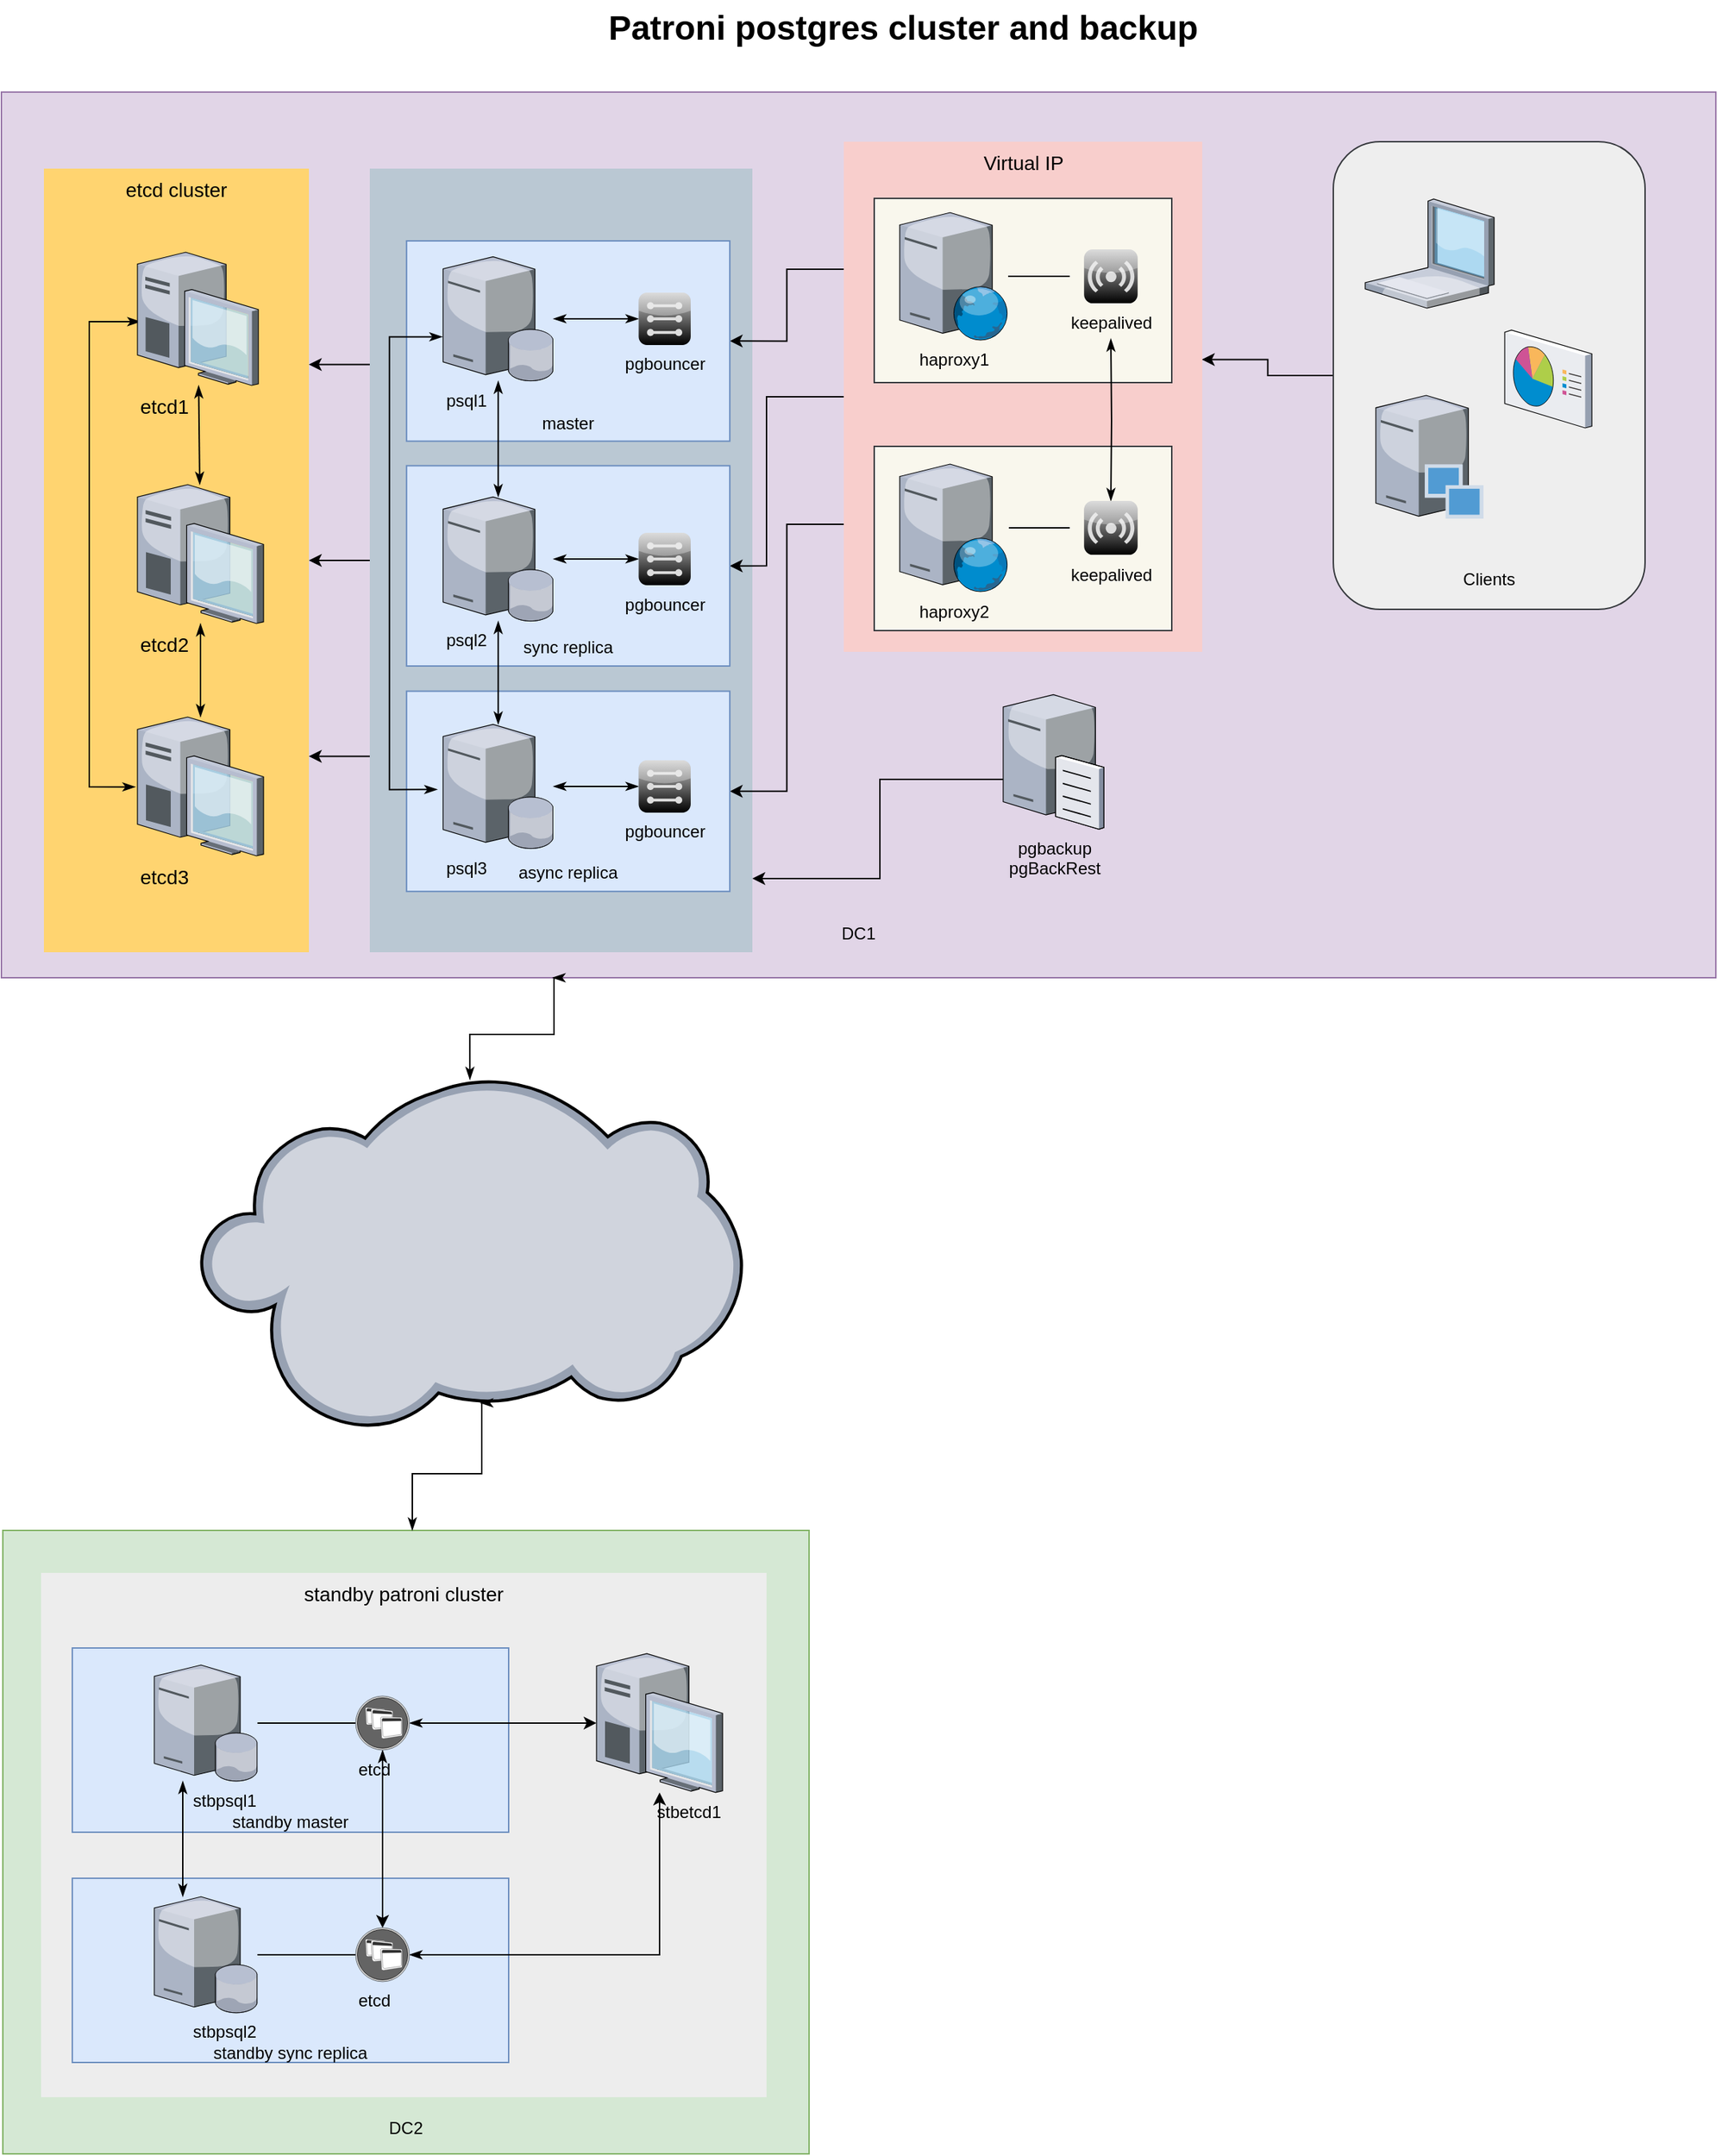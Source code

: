 <mxfile version="28.2.3">
  <diagram name="Page-1" id="e3a06f82-3646-2815-327d-82caf3d4e204">
    <mxGraphModel dx="1426" dy="751" grid="1" gridSize="10" guides="1" tooltips="1" connect="1" arrows="1" fold="1" page="1" pageScale="1.5" pageWidth="827" pageHeight="1169" background="none" math="0" shadow="0">
      <root>
        <mxCell id="0" style=";html=1;" />
        <mxCell id="1" style=";html=1;" parent="0" />
        <mxCell id="OnugJWIFJ-SHljwlnt-U-55" value="&lt;div&gt;&lt;br&gt;&lt;/div&gt;&lt;div&gt;&lt;br&gt;&lt;/div&gt;&lt;div&gt;&lt;br&gt;&lt;/div&gt;&lt;div&gt;&lt;br&gt;&lt;/div&gt;&lt;div&gt;&lt;br&gt;&lt;/div&gt;&lt;div&gt;&lt;br&gt;&lt;/div&gt;&lt;div&gt;&lt;br&gt;&lt;/div&gt;&lt;div&gt;&lt;br&gt;&lt;/div&gt;&lt;div&gt;&lt;br&gt;&lt;/div&gt;&lt;div&gt;&lt;br&gt;&lt;/div&gt;&lt;div&gt;&lt;br&gt;&lt;/div&gt;&lt;div&gt;&lt;br&gt;&lt;/div&gt;&lt;div&gt;&lt;br&gt;&lt;/div&gt;&lt;div&gt;&lt;br&gt;&lt;/div&gt;&lt;div&gt;&lt;br&gt;&lt;/div&gt;&lt;div&gt;&lt;br&gt;&lt;/div&gt;&lt;div&gt;&lt;br&gt;&lt;/div&gt;&lt;div&gt;&lt;br&gt;&lt;/div&gt;&lt;div&gt;&lt;br&gt;&lt;/div&gt;&lt;div&gt;&lt;br&gt;&lt;/div&gt;&lt;div&gt;&lt;br&gt;&lt;/div&gt;&lt;div&gt;&lt;br&gt;&lt;/div&gt;&lt;div&gt;&lt;br&gt;&lt;/div&gt;&lt;div&gt;&lt;br&gt;&lt;/div&gt;&lt;div&gt;&lt;br&gt;&lt;/div&gt;&lt;div&gt;&lt;br&gt;&lt;/div&gt;&lt;div&gt;&lt;br&gt;&lt;/div&gt;&lt;div&gt;&lt;br&gt;&lt;/div&gt;&lt;div&gt;&lt;br&gt;&lt;/div&gt;&lt;div&gt;&lt;br&gt;&lt;/div&gt;&lt;div&gt;&lt;br&gt;&lt;/div&gt;&lt;div&gt;&lt;br&gt;&lt;/div&gt;&lt;div&gt;&lt;br&gt;&lt;/div&gt;&lt;div&gt;&lt;br&gt;&lt;/div&gt;&lt;div&gt;&lt;br&gt;&lt;/div&gt;&lt;div&gt;&lt;br&gt;&lt;/div&gt;&lt;div&gt;&lt;br&gt;&lt;/div&gt;&lt;div&gt;&lt;br&gt;&lt;/div&gt;&lt;div&gt;&lt;br&gt;&lt;/div&gt;DC1" style="rounded=0;whiteSpace=wrap;html=1;fillColor=#e1d5e7;strokeColor=#9673a6;" parent="1" vertex="1">
          <mxGeometry x="10" y="85" width="1210" height="625" as="geometry" />
        </mxCell>
        <mxCell id="OnugJWIFJ-SHljwlnt-U-99" style="edgeStyle=orthogonalEdgeStyle;rounded=0;orthogonalLoop=1;jettySize=auto;html=1;exitX=0;exitY=0.25;exitDx=0;exitDy=0;entryX=1;entryY=0.25;entryDx=0;entryDy=0;" parent="1" source="OnugJWIFJ-SHljwlnt-U-98" target="6a7d8f32e03d9370-57" edge="1">
          <mxGeometry relative="1" as="geometry" />
        </mxCell>
        <mxCell id="OnugJWIFJ-SHljwlnt-U-100" style="edgeStyle=orthogonalEdgeStyle;rounded=0;orthogonalLoop=1;jettySize=auto;html=1;exitX=0;exitY=0.75;exitDx=0;exitDy=0;entryX=1;entryY=0.75;entryDx=0;entryDy=0;" parent="1" source="OnugJWIFJ-SHljwlnt-U-98" target="6a7d8f32e03d9370-57" edge="1">
          <mxGeometry relative="1" as="geometry" />
        </mxCell>
        <mxCell id="OnugJWIFJ-SHljwlnt-U-101" style="edgeStyle=orthogonalEdgeStyle;rounded=0;orthogonalLoop=1;jettySize=auto;html=1;exitX=0;exitY=0.5;exitDx=0;exitDy=0;entryX=1;entryY=0.5;entryDx=0;entryDy=0;" parent="1" source="OnugJWIFJ-SHljwlnt-U-98" target="6a7d8f32e03d9370-57" edge="1">
          <mxGeometry relative="1" as="geometry" />
        </mxCell>
        <mxCell id="OnugJWIFJ-SHljwlnt-U-98" value="" style="rounded=0;whiteSpace=wrap;html=1;fillColor=#bac8d3;strokeColor=none;" parent="1" vertex="1">
          <mxGeometry x="270" y="139" width="270" height="553" as="geometry" />
        </mxCell>
        <mxCell id="OnugJWIFJ-SHljwlnt-U-80" value="&lt;div&gt;&lt;br&gt;&lt;/div&gt;&lt;div&gt;&lt;br&gt;&lt;/div&gt;&lt;div&gt;&lt;br&gt;&lt;/div&gt;&lt;div&gt;&lt;br&gt;&lt;/div&gt;&lt;div&gt;&lt;br&gt;&lt;/div&gt;&lt;div&gt;&lt;br&gt;&lt;/div&gt;&lt;div&gt;&lt;br&gt;&lt;/div&gt;&lt;div&gt;&lt;br&gt;&lt;/div&gt;&lt;div&gt;&lt;br&gt;&lt;/div&gt;&lt;div&gt;&lt;br&gt;&lt;/div&gt;&lt;div&gt;&lt;br&gt;&lt;/div&gt;&lt;div&gt;&lt;br&gt;&lt;/div&gt;&lt;div&gt;&lt;br&gt;&lt;/div&gt;&lt;div&gt;&lt;br&gt;&lt;/div&gt;&lt;div&gt;&lt;br&gt;&lt;/div&gt;&lt;div&gt;&lt;br&gt;&lt;/div&gt;&lt;div&gt;&lt;br&gt;&lt;/div&gt;&lt;div&gt;&lt;br&gt;&lt;/div&gt;&lt;div&gt;&lt;br&gt;&lt;/div&gt;&lt;div&gt;&lt;br&gt;&lt;/div&gt;&lt;div&gt;&lt;br&gt;&lt;/div&gt;&lt;div&gt;&lt;br&gt;&lt;/div&gt;&lt;div&gt;&lt;br&gt;&lt;/div&gt;&lt;div&gt;&lt;br&gt;&lt;/div&gt;&lt;div&gt;&lt;br&gt;&lt;/div&gt;&lt;div&gt;&lt;br&gt;&lt;/div&gt;&lt;div&gt;&lt;br&gt;&lt;/div&gt;&lt;div&gt;&lt;br&gt;&lt;/div&gt;&lt;div&gt;&lt;span style=&quot;background-color: transparent; color: light-dark(rgb(0, 0, 0), rgb(255, 255, 255));&quot;&gt;DC2&lt;/span&gt;&lt;/div&gt;" style="rounded=0;whiteSpace=wrap;html=1;fillColor=#d5e8d4;strokeColor=#82b366;" parent="1" vertex="1">
          <mxGeometry x="11" y="1100" width="569" height="440" as="geometry" />
        </mxCell>
        <mxCell id="OnugJWIFJ-SHljwlnt-U-51" style="edgeStyle=orthogonalEdgeStyle;rounded=0;orthogonalLoop=1;jettySize=auto;html=1;entryX=0.999;entryY=0.427;entryDx=0;entryDy=0;exitX=0;exitY=0.5;exitDx=0;exitDy=0;entryPerimeter=0;" parent="1" source="OnugJWIFJ-SHljwlnt-U-49" target="6a7d8f32e03d9370-61" edge="1">
          <mxGeometry relative="1" as="geometry">
            <mxPoint x="990" y="285" as="sourcePoint" />
            <mxPoint x="850" y="284.5" as="targetPoint" />
          </mxGeometry>
        </mxCell>
        <mxCell id="OnugJWIFJ-SHljwlnt-U-59" style="edgeStyle=orthogonalEdgeStyle;rounded=0;orthogonalLoop=1;jettySize=auto;html=1;exitX=0;exitY=0.25;exitDx=0;exitDy=0;entryX=1;entryY=0.5;entryDx=0;entryDy=0;" parent="1" source="6a7d8f32e03d9370-61" target="OnugJWIFJ-SHljwlnt-U-19" edge="1">
          <mxGeometry relative="1" as="geometry" />
        </mxCell>
        <mxCell id="OnugJWIFJ-SHljwlnt-U-60" style="edgeStyle=orthogonalEdgeStyle;rounded=0;orthogonalLoop=1;jettySize=auto;html=1;exitX=0;exitY=0.5;exitDx=0;exitDy=0;entryX=1;entryY=0.5;entryDx=0;entryDy=0;" parent="1" source="6a7d8f32e03d9370-61" target="OnugJWIFJ-SHljwlnt-U-20" edge="1">
          <mxGeometry relative="1" as="geometry">
            <Array as="points">
              <mxPoint x="550" y="300" />
              <mxPoint x="550" y="419" />
            </Array>
          </mxGeometry>
        </mxCell>
        <mxCell id="OnugJWIFJ-SHljwlnt-U-61" style="edgeStyle=orthogonalEdgeStyle;rounded=0;orthogonalLoop=1;jettySize=auto;html=1;exitX=0;exitY=0.75;exitDx=0;exitDy=0;entryX=1;entryY=0.5;entryDx=0;entryDy=0;" parent="1" source="6a7d8f32e03d9370-61" target="OnugJWIFJ-SHljwlnt-U-21" edge="1">
          <mxGeometry relative="1" as="geometry" />
        </mxCell>
        <mxCell id="6a7d8f32e03d9370-61" value="Virtual IP" style="whiteSpace=wrap;html=1;fillColor=#f8cecc;fontSize=14;strokeColor=none;verticalAlign=top;" parent="1" vertex="1">
          <mxGeometry x="604.5" y="120" width="253" height="360" as="geometry" />
        </mxCell>
        <mxCell id="OnugJWIFJ-SHljwlnt-U-41" value="" style="rounded=0;whiteSpace=wrap;html=1;fillColor=#f9f7ed;strokeColor=#36393d;" parent="1" vertex="1">
          <mxGeometry x="626" y="335" width="210" height="130" as="geometry" />
        </mxCell>
        <mxCell id="OnugJWIFJ-SHljwlnt-U-40" value="" style="rounded=0;whiteSpace=wrap;html=1;fillColor=#f9f7ed;strokeColor=#36393d;" parent="1" vertex="1">
          <mxGeometry x="626" y="160" width="210" height="130" as="geometry" />
        </mxCell>
        <mxCell id="6a7d8f32e03d9370-57" value="etcd cluster" style="whiteSpace=wrap;html=1;fillColor=#FFD470;gradientColor=none;fontSize=14;strokeColor=none;verticalAlign=top;" parent="1" vertex="1">
          <mxGeometry x="40" y="139" width="187" height="553" as="geometry" />
        </mxCell>
        <mxCell id="OnugJWIFJ-SHljwlnt-U-5" value="" style="edgeStyle=none;rounded=0;orthogonalLoop=1;jettySize=auto;html=1;endArrow=classicThin;startFill=1;startArrow=classicThin;endFill=1;" parent="1" source="6a7d8f32e03d9370-5" target="6a7d8f32e03d9370-4" edge="1">
          <mxGeometry relative="1" as="geometry" />
        </mxCell>
        <mxCell id="6a7d8f32e03d9370-53" style="edgeStyle=none;rounded=0;html=1;startSize=10;endSize=10;jettySize=auto;orthogonalLoop=1;fontSize=14;endArrow=none;endFill=0;strokeWidth=2;" parent="1" edge="1">
          <mxGeometry relative="1" as="geometry">
            <mxPoint x="1234.498" y="409" as="targetPoint" />
          </mxGeometry>
        </mxCell>
        <mxCell id="6a7d8f32e03d9370-62" value="Patroni postgres cluster and backup" style="text;strokeColor=none;fillColor=none;html=1;fontSize=24;fontStyle=1;verticalAlign=middle;align=center;" parent="1" vertex="1">
          <mxGeometry x="370" y="20" width="551" height="40" as="geometry" />
        </mxCell>
        <mxCell id="OnugJWIFJ-SHljwlnt-U-6" value="" style="edgeStyle=none;rounded=0;orthogonalLoop=1;jettySize=auto;html=1;endArrow=classicThin;startFill=1;startArrow=classicThin;endFill=1;" parent="1" source="6a7d8f32e03d9370-3" target="6a7d8f32e03d9370-4" edge="1">
          <mxGeometry relative="1" as="geometry" />
        </mxCell>
        <mxCell id="6a7d8f32e03d9370-3" value="etcd3&lt;div&gt;&lt;br&gt;&lt;/div&gt;" style="verticalLabelPosition=bottom;aspect=fixed;html=1;verticalAlign=top;strokeColor=none;shape=mxgraph.citrix.desktop;fillColor=#66B2FF;gradientColor=#0066CC;fontSize=14;align=left;" parent="1" vertex="1">
          <mxGeometry x="106.0" y="526" width="89" height="98" as="geometry" />
        </mxCell>
        <mxCell id="6a7d8f32e03d9370-4" value="etcd2" style="verticalLabelPosition=bottom;aspect=fixed;html=1;verticalAlign=top;strokeColor=none;shape=mxgraph.citrix.desktop;fillColor=#66B2FF;gradientColor=#0066CC;fontSize=14;align=left;" parent="1" vertex="1">
          <mxGeometry x="106.0" y="362.0" width="89" height="98" as="geometry" />
        </mxCell>
        <mxCell id="OnugJWIFJ-SHljwlnt-U-8" style="edgeStyle=orthogonalEdgeStyle;rounded=0;orthogonalLoop=1;jettySize=auto;html=1;endArrow=classicThin;startFill=1;startArrow=classicThin;endFill=1;" parent="1" edge="1">
          <mxGeometry relative="1" as="geometry">
            <mxPoint x="104.556" y="575.333" as="targetPoint" />
            <mxPoint x="108" y="247" as="sourcePoint" />
            <Array as="points">
              <mxPoint x="72" y="247" />
              <mxPoint x="72" y="575" />
            </Array>
          </mxGeometry>
        </mxCell>
        <mxCell id="6a7d8f32e03d9370-5" value="etcd1" style="verticalLabelPosition=bottom;aspect=fixed;html=1;verticalAlign=top;strokeColor=none;shape=mxgraph.citrix.desktop;fillColor=#66B2FF;gradientColor=#0066CC;fontSize=14;direction=east;align=left;" parent="1" vertex="1">
          <mxGeometry x="106" y="198" width="85.37" height="94" as="geometry" />
        </mxCell>
        <mxCell id="6a7d8f32e03d9370-54" style="edgeStyle=none;rounded=0;html=1;startSize=10;endSize=10;jettySize=auto;orthogonalLoop=1;fontSize=14;endArrow=none;endFill=0;strokeWidth=2;" parent="1" edge="1">
          <mxGeometry relative="1" as="geometry">
            <mxPoint x="1251.19" y="508" as="sourcePoint" />
          </mxGeometry>
        </mxCell>
        <mxCell id="6a7d8f32e03d9370-55" style="edgeStyle=none;rounded=0;html=1;startSize=10;endSize=10;jettySize=auto;orthogonalLoop=1;fontSize=14;endArrow=none;endFill=0;strokeWidth=2;" parent="1" edge="1">
          <mxGeometry relative="1" as="geometry">
            <mxPoint x="1267" y="529.619" as="sourcePoint" />
          </mxGeometry>
        </mxCell>
        <mxCell id="OnugJWIFJ-SHljwlnt-U-4" style="edgeStyle=orthogonalEdgeStyle;rounded=0;orthogonalLoop=1;jettySize=auto;html=1;exitX=0.5;exitY=1;exitDx=0;exitDy=0;" parent="1" source="6a7d8f32e03d9370-57" target="6a7d8f32e03d9370-57" edge="1">
          <mxGeometry relative="1" as="geometry" />
        </mxCell>
        <mxCell id="OnugJWIFJ-SHljwlnt-U-32" value="" style="edgeStyle=orthogonalEdgeStyle;rounded=0;orthogonalLoop=1;jettySize=auto;html=1;endArrow=none;startFill=0;" parent="1" source="OnugJWIFJ-SHljwlnt-U-29" edge="1">
          <mxGeometry relative="1" as="geometry">
            <mxPoint x="764" y="215" as="targetPoint" />
          </mxGeometry>
        </mxCell>
        <mxCell id="OnugJWIFJ-SHljwlnt-U-29" value="haproxy1" style="verticalLabelPosition=bottom;sketch=0;aspect=fixed;html=1;verticalAlign=top;strokeColor=none;align=center;outlineConnect=0;shape=mxgraph.citrix.web_server;" parent="1" vertex="1">
          <mxGeometry x="644" y="170" width="76.5" height="90" as="geometry" />
        </mxCell>
        <mxCell id="OnugJWIFJ-SHljwlnt-U-30" value="haproxy2" style="verticalLabelPosition=bottom;sketch=0;aspect=fixed;html=1;verticalAlign=top;strokeColor=none;align=center;outlineConnect=0;shape=mxgraph.citrix.web_server;" parent="1" vertex="1">
          <mxGeometry x="644" y="347.5" width="76.5" height="90" as="geometry" />
        </mxCell>
        <mxCell id="OnugJWIFJ-SHljwlnt-U-39" value="" style="edgeStyle=orthogonalEdgeStyle;rounded=0;orthogonalLoop=1;jettySize=auto;html=1;startArrow=classicThin;startFill=1;endArrow=classicThin;endFill=1;" parent="1" target="OnugJWIFJ-SHljwlnt-U-34" edge="1">
          <mxGeometry relative="1" as="geometry">
            <mxPoint x="793" y="259" as="sourcePoint" />
            <mxPoint x="793" y="314" as="targetPoint" />
          </mxGeometry>
        </mxCell>
        <mxCell id="OnugJWIFJ-SHljwlnt-U-31" value="keepalived" style="verticalLabelPosition=bottom;sketch=0;aspect=fixed;html=1;verticalAlign=top;strokeColor=none;align=center;outlineConnect=0;shape=mxgraph.citrix.role_repeater;fillColor=#CCCCCC;gradientColor=#000000;gradientDirection=south;" parent="1" vertex="1">
          <mxGeometry x="774" y="196" width="38" height="38" as="geometry" />
        </mxCell>
        <mxCell id="OnugJWIFJ-SHljwlnt-U-33" value="" style="edgeStyle=orthogonalEdgeStyle;rounded=0;orthogonalLoop=1;jettySize=auto;html=1;endArrow=none;startFill=0;" parent="1" edge="1">
          <mxGeometry relative="1" as="geometry">
            <mxPoint x="721" y="392.5" as="sourcePoint" />
            <mxPoint x="764" y="392.5" as="targetPoint" />
          </mxGeometry>
        </mxCell>
        <mxCell id="OnugJWIFJ-SHljwlnt-U-34" value="keepalived" style="verticalLabelPosition=bottom;sketch=0;aspect=fixed;html=1;verticalAlign=top;strokeColor=none;align=center;outlineConnect=0;shape=mxgraph.citrix.role_repeater;fillColor=#CCCCCC;gradientColor=#000000;gradientDirection=south;" parent="1" vertex="1">
          <mxGeometry x="774" y="373.5" width="38" height="38" as="geometry" />
        </mxCell>
        <mxCell id="OnugJWIFJ-SHljwlnt-U-96" style="edgeStyle=orthogonalEdgeStyle;rounded=0;orthogonalLoop=1;jettySize=auto;html=1;" parent="1" source="OnugJWIFJ-SHljwlnt-U-42" edge="1">
          <mxGeometry relative="1" as="geometry">
            <mxPoint x="540.0" y="640" as="targetPoint" />
            <Array as="points">
              <mxPoint x="630" y="570" />
              <mxPoint x="630" y="640" />
            </Array>
          </mxGeometry>
        </mxCell>
        <mxCell id="OnugJWIFJ-SHljwlnt-U-42" value="pgbackup&lt;br&gt;pgBackRest" style="verticalLabelPosition=bottom;sketch=0;aspect=fixed;html=1;verticalAlign=top;strokeColor=none;align=center;outlineConnect=0;shape=mxgraph.citrix.file_server;" parent="1" vertex="1">
          <mxGeometry x="717" y="508" width="71" height="97" as="geometry" />
        </mxCell>
        <mxCell id="OnugJWIFJ-SHljwlnt-U-97" style="edgeStyle=orthogonalEdgeStyle;rounded=0;orthogonalLoop=1;jettySize=auto;html=1;endArrow=classicThin;endFill=1;startArrow=classicThin;startFill=1;" parent="1" edge="1">
          <mxGeometry relative="1" as="geometry">
            <mxPoint x="399" y="710" as="targetPoint" />
            <mxPoint x="340.64" y="782" as="sourcePoint" />
            <Array as="points">
              <mxPoint x="341" y="750" />
              <mxPoint x="400" y="750" />
            </Array>
          </mxGeometry>
        </mxCell>
        <mxCell id="OnugJWIFJ-SHljwlnt-U-54" value="" style="verticalLabelPosition=bottom;sketch=0;aspect=fixed;html=1;verticalAlign=top;strokeColor=none;align=center;outlineConnect=0;shape=mxgraph.citrix.cloud;" parent="1" vertex="1">
          <mxGeometry x="150.0" y="780" width="383.06" height="250" as="geometry" />
        </mxCell>
        <mxCell id="OnugJWIFJ-SHljwlnt-U-56" value="" style="group" parent="1" vertex="1" connectable="0">
          <mxGeometry x="950" y="120" width="220" height="330" as="geometry" />
        </mxCell>
        <mxCell id="OnugJWIFJ-SHljwlnt-U-49" value="&lt;div&gt;&lt;br&gt;&lt;/div&gt;&lt;div&gt;&lt;br&gt;&lt;/div&gt;&lt;div&gt;&lt;br&gt;&lt;/div&gt;&lt;div&gt;&lt;br&gt;&lt;/div&gt;&lt;div&gt;&lt;br&gt;&lt;/div&gt;&lt;div&gt;&lt;br&gt;&lt;/div&gt;&lt;div&gt;&lt;br&gt;&lt;/div&gt;&lt;div&gt;&lt;br&gt;&lt;/div&gt;&lt;div&gt;&lt;br&gt;&lt;/div&gt;&lt;div&gt;&lt;br&gt;&lt;/div&gt;&lt;div&gt;&lt;br&gt;&lt;/div&gt;&lt;div&gt;&lt;br&gt;&lt;/div&gt;&lt;div&gt;&lt;br&gt;&lt;/div&gt;&lt;div&gt;&lt;br&gt;&lt;/div&gt;&lt;div&gt;&lt;br&gt;&lt;/div&gt;&lt;div&gt;&lt;br&gt;&lt;/div&gt;&lt;div&gt;&lt;br&gt;&lt;/div&gt;&lt;div&gt;&lt;br&gt;&lt;/div&gt;&lt;div&gt;&lt;br&gt;&lt;/div&gt;&lt;div&gt;&lt;br&gt;&lt;/div&gt;&lt;div&gt;&lt;span style=&quot;background-color: transparent; color: light-dark(rgb(0, 0, 0), rgb(255, 255, 255));&quot;&gt;Clients&lt;/span&gt;&lt;/div&gt;" style="rounded=1;whiteSpace=wrap;html=1;fillColor=#eeeeee;strokeColor=#36393d;" parent="OnugJWIFJ-SHljwlnt-U-56" vertex="1">
          <mxGeometry width="220" height="330" as="geometry" />
        </mxCell>
        <mxCell id="OnugJWIFJ-SHljwlnt-U-46" value="" style="verticalLabelPosition=bottom;sketch=0;aspect=fixed;html=1;verticalAlign=top;strokeColor=none;align=center;outlineConnect=0;shape=mxgraph.citrix.laptop_1;" parent="OnugJWIFJ-SHljwlnt-U-56" vertex="1">
          <mxGeometry x="22.5" y="40.5" width="91" height="77" as="geometry" />
        </mxCell>
        <mxCell id="OnugJWIFJ-SHljwlnt-U-47" value="" style="verticalLabelPosition=bottom;sketch=0;aspect=fixed;html=1;verticalAlign=top;strokeColor=none;align=center;outlineConnect=0;shape=mxgraph.citrix.reporting;" parent="OnugJWIFJ-SHljwlnt-U-56" vertex="1">
          <mxGeometry x="121" y="133" width="61.5" height="69" as="geometry" />
        </mxCell>
        <mxCell id="OnugJWIFJ-SHljwlnt-U-48" value="" style="verticalLabelPosition=bottom;sketch=0;aspect=fixed;html=1;verticalAlign=top;strokeColor=none;align=center;outlineConnect=0;shape=mxgraph.citrix.provisioning_server;" parent="OnugJWIFJ-SHljwlnt-U-56" vertex="1">
          <mxGeometry x="30" y="179" width="76" height="87" as="geometry" />
        </mxCell>
        <mxCell id="OnugJWIFJ-SHljwlnt-U-83" style="edgeStyle=orthogonalEdgeStyle;rounded=0;orthogonalLoop=1;jettySize=auto;html=1;startArrow=classicThin;startFill=1;endArrow=classicThin;endFill=1;" parent="1" edge="1">
          <mxGeometry relative="1" as="geometry">
            <mxPoint x="300" y="1100" as="sourcePoint" />
            <mxPoint x="348" y="1010" as="targetPoint" />
            <Array as="points">
              <mxPoint x="300" y="1060" />
              <mxPoint x="349" y="1060" />
            </Array>
          </mxGeometry>
        </mxCell>
        <mxCell id="OnugJWIFJ-SHljwlnt-U-64" value="standby patroni cluster" style="whiteSpace=wrap;html=1;fillColor=#EDEDED;fontSize=14;strokeColor=none;verticalAlign=top;" parent="1" vertex="1">
          <mxGeometry x="38" y="1130" width="512" height="370" as="geometry" />
        </mxCell>
        <mxCell id="OnugJWIFJ-SHljwlnt-U-66" value="&lt;div&gt;&lt;br&gt;&lt;/div&gt;&lt;div&gt;&lt;br&gt;&lt;/div&gt;&lt;div&gt;&lt;br&gt;&lt;/div&gt;&lt;div&gt;&lt;br&gt;&lt;/div&gt;&lt;div&gt;&lt;br&gt;&lt;/div&gt;&lt;div&gt;&lt;br&gt;&lt;/div&gt;&lt;div&gt;&lt;br&gt;&lt;/div&gt;&lt;div&gt;&lt;br&gt;&lt;/div&gt;standby&amp;nbsp;sync replica" style="rounded=0;whiteSpace=wrap;html=1;fillColor=#dae8fc;strokeColor=#6c8ebf;" parent="1" vertex="1">
          <mxGeometry x="60.04" y="1345.5" width="307.96" height="130" as="geometry" />
        </mxCell>
        <mxCell id="OnugJWIFJ-SHljwlnt-U-88" style="edgeStyle=orthogonalEdgeStyle;rounded=0;orthogonalLoop=1;jettySize=auto;html=1;endArrow=none;startFill=0;" parent="1" source="OnugJWIFJ-SHljwlnt-U-70" target="OnugJWIFJ-SHljwlnt-U-87" edge="1">
          <mxGeometry relative="1" as="geometry" />
        </mxCell>
        <mxCell id="OnugJWIFJ-SHljwlnt-U-70" value="stbpsql2" style="verticalLabelPosition=bottom;sketch=0;aspect=fixed;html=1;verticalAlign=top;strokeColor=none;align=right;outlineConnect=0;shape=mxgraph.citrix.database_server;" parent="1" vertex="1">
          <mxGeometry x="117.889" y="1358.5" width="72.821" height="81.923" as="geometry" />
        </mxCell>
        <mxCell id="OnugJWIFJ-SHljwlnt-U-74" value="&lt;div&gt;&lt;br&gt;&lt;/div&gt;&lt;div&gt;&lt;br&gt;&lt;/div&gt;&lt;div&gt;&lt;br&gt;&lt;/div&gt;&lt;div&gt;&lt;br&gt;&lt;/div&gt;&lt;div&gt;&lt;br&gt;&lt;/div&gt;&lt;div&gt;&lt;br&gt;&lt;/div&gt;&lt;div&gt;&lt;br&gt;&lt;/div&gt;&lt;div&gt;&lt;br&gt;&lt;/div&gt;standby master" style="rounded=0;whiteSpace=wrap;html=1;fillColor=#dae8fc;strokeColor=#6c8ebf;" parent="1" vertex="1">
          <mxGeometry x="60.04" y="1183" width="307.96" height="130" as="geometry" />
        </mxCell>
        <mxCell id="OnugJWIFJ-SHljwlnt-U-86" style="edgeStyle=orthogonalEdgeStyle;rounded=0;orthogonalLoop=1;jettySize=auto;html=1;endArrow=none;startFill=0;" parent="1" source="OnugJWIFJ-SHljwlnt-U-76" target="OnugJWIFJ-SHljwlnt-U-85" edge="1">
          <mxGeometry relative="1" as="geometry" />
        </mxCell>
        <mxCell id="OnugJWIFJ-SHljwlnt-U-76" value="stbpsql1" style="verticalLabelPosition=bottom;sketch=0;aspect=fixed;html=1;verticalAlign=top;strokeColor=none;align=right;outlineConnect=0;shape=mxgraph.citrix.database_server;" parent="1" vertex="1">
          <mxGeometry x="117.889" y="1195" width="72.821" height="81.923" as="geometry" />
        </mxCell>
        <mxCell id="OnugJWIFJ-SHljwlnt-U-79" value="" style="edgeStyle=orthogonalEdgeStyle;rounded=0;orthogonalLoop=1;jettySize=auto;html=1;endArrow=classicThin;startFill=1;startArrow=classicThin;endFill=1;" parent="1" source="OnugJWIFJ-SHljwlnt-U-76" target="OnugJWIFJ-SHljwlnt-U-70" edge="1">
          <mxGeometry relative="1" as="geometry">
            <Array as="points">
              <mxPoint x="138" y="1320" />
              <mxPoint x="138" y="1320" />
            </Array>
          </mxGeometry>
        </mxCell>
        <mxCell id="OnugJWIFJ-SHljwlnt-U-82" value="stbetcd1" style="verticalLabelPosition=bottom;sketch=0;aspect=fixed;html=1;verticalAlign=top;strokeColor=none;align=right;outlineConnect=0;shape=mxgraph.citrix.desktop;" parent="1" vertex="1">
          <mxGeometry x="430" y="1186.96" width="89" height="98" as="geometry" />
        </mxCell>
        <mxCell id="OnugJWIFJ-SHljwlnt-U-89" style="edgeStyle=orthogonalEdgeStyle;rounded=0;orthogonalLoop=1;jettySize=auto;html=1;startArrow=classicThin;startFill=1;" parent="1" source="OnugJWIFJ-SHljwlnt-U-85" target="OnugJWIFJ-SHljwlnt-U-82" edge="1">
          <mxGeometry relative="1" as="geometry" />
        </mxCell>
        <mxCell id="OnugJWIFJ-SHljwlnt-U-91" style="edgeStyle=orthogonalEdgeStyle;rounded=0;orthogonalLoop=1;jettySize=auto;html=1;startArrow=classicThin;startFill=1;" parent="1" source="OnugJWIFJ-SHljwlnt-U-85" target="OnugJWIFJ-SHljwlnt-U-87" edge="1">
          <mxGeometry relative="1" as="geometry" />
        </mxCell>
        <mxCell id="OnugJWIFJ-SHljwlnt-U-85" value="etcd" style="verticalLabelPosition=bottom;sketch=0;aspect=fixed;html=1;verticalAlign=top;strokeColor=none;align=left;outlineConnect=0;shape=mxgraph.citrix.role_applications;" parent="1" vertex="1">
          <mxGeometry x="260" y="1216.96" width="38" height="38" as="geometry" />
        </mxCell>
        <mxCell id="OnugJWIFJ-SHljwlnt-U-90" style="edgeStyle=orthogonalEdgeStyle;rounded=0;orthogonalLoop=1;jettySize=auto;html=1;startArrow=classicThin;startFill=1;" parent="1" source="OnugJWIFJ-SHljwlnt-U-87" target="OnugJWIFJ-SHljwlnt-U-82" edge="1">
          <mxGeometry relative="1" as="geometry" />
        </mxCell>
        <mxCell id="OnugJWIFJ-SHljwlnt-U-87" value="etcd" style="verticalLabelPosition=bottom;sketch=0;aspect=fixed;html=1;verticalAlign=top;strokeColor=none;align=left;outlineConnect=0;shape=mxgraph.citrix.role_applications;" parent="1" vertex="1">
          <mxGeometry x="260" y="1380.46" width="38" height="38" as="geometry" />
        </mxCell>
        <mxCell id="OnugJWIFJ-SHljwlnt-U-20" value="&lt;div&gt;&lt;br&gt;&lt;/div&gt;&lt;div&gt;&lt;br&gt;&lt;/div&gt;&lt;div&gt;&lt;br&gt;&lt;/div&gt;&lt;div&gt;&lt;br&gt;&lt;/div&gt;&lt;div&gt;&lt;br&gt;&lt;/div&gt;&lt;div&gt;&lt;br&gt;&lt;/div&gt;&lt;div&gt;&lt;br&gt;&lt;/div&gt;&lt;div&gt;&lt;br&gt;&lt;/div&gt;sync replica" style="rounded=0;whiteSpace=wrap;html=1;fillColor=#dae8fc;strokeColor=#6c8ebf;" parent="1" vertex="1">
          <mxGeometry x="295.92" y="348.68" width="228.15" height="141.32" as="geometry" />
        </mxCell>
        <mxCell id="OnugJWIFJ-SHljwlnt-U-19" value="&lt;div&gt;&lt;br&gt;&lt;/div&gt;&lt;div&gt;&lt;br&gt;&lt;/div&gt;&lt;div&gt;&lt;br&gt;&lt;/div&gt;&lt;div&gt;&lt;br&gt;&lt;/div&gt;&lt;div&gt;&lt;br&gt;&lt;/div&gt;&lt;div&gt;&lt;br&gt;&lt;/div&gt;&lt;div&gt;&lt;br&gt;&lt;/div&gt;&lt;div&gt;&lt;br&gt;&lt;/div&gt;master" style="rounded=0;whiteSpace=wrap;html=1;fillColor=#dae8fc;strokeColor=#6c8ebf;" parent="1" vertex="1">
          <mxGeometry x="295.92" y="190" width="228.15" height="141.32" as="geometry" />
        </mxCell>
        <mxCell id="OnugJWIFJ-SHljwlnt-U-13" value="" style="edgeStyle=orthogonalEdgeStyle;rounded=0;orthogonalLoop=1;jettySize=auto;html=1;endArrow=classicThin;startFill=1;startArrow=classicThin;endFill=1;" parent="1" source="OnugJWIFJ-SHljwlnt-U-9" target="OnugJWIFJ-SHljwlnt-U-10" edge="1">
          <mxGeometry relative="1" as="geometry" />
        </mxCell>
        <mxCell id="OnugJWIFJ-SHljwlnt-U-9" value="psql1" style="verticalLabelPosition=bottom;sketch=0;aspect=fixed;html=1;verticalAlign=top;strokeColor=none;align=left;outlineConnect=0;shape=mxgraph.citrix.database_server;" parent="1" vertex="1">
          <mxGeometry x="321.704" y="201.21" width="77.841" height="87.571" as="geometry" />
        </mxCell>
        <mxCell id="OnugJWIFJ-SHljwlnt-U-93" style="edgeStyle=orthogonalEdgeStyle;rounded=0;orthogonalLoop=1;jettySize=auto;html=1;startArrow=classicThin;startFill=1;endArrow=classicThin;endFill=1;" parent="1" source="OnugJWIFJ-SHljwlnt-U-12" target="OnugJWIFJ-SHljwlnt-U-9" edge="1">
          <mxGeometry relative="1" as="geometry" />
        </mxCell>
        <mxCell id="OnugJWIFJ-SHljwlnt-U-12" value="pgbouncer" style="verticalLabelPosition=bottom;sketch=0;aspect=fixed;html=1;verticalAlign=top;strokeColor=none;align=center;outlineConnect=0;shape=mxgraph.citrix.role_cloudbridge;fillColor=#CCCCCC;gradientColor=#000000;gradientDirection=south;" parent="1" vertex="1">
          <mxGeometry x="459.63" y="226.508" width="36.974" height="36.974" as="geometry" />
        </mxCell>
        <mxCell id="OnugJWIFJ-SHljwlnt-U-94" style="edgeStyle=orthogonalEdgeStyle;rounded=0;orthogonalLoop=1;jettySize=auto;html=1;endArrow=classicThin;endFill=1;startArrow=classicThin;startFill=1;" parent="1" source="OnugJWIFJ-SHljwlnt-U-15" target="OnugJWIFJ-SHljwlnt-U-10" edge="1">
          <mxGeometry relative="1" as="geometry" />
        </mxCell>
        <mxCell id="OnugJWIFJ-SHljwlnt-U-15" value="pgbouncer" style="verticalLabelPosition=bottom;sketch=0;aspect=fixed;html=1;verticalAlign=top;strokeColor=none;align=center;outlineConnect=0;shape=mxgraph.citrix.role_cloudbridge;fillColor=#CCCCCC;gradientColor=#000000;gradientDirection=south;" parent="1" vertex="1">
          <mxGeometry x="459.63" y="396.012" width="36.974" height="36.974" as="geometry" />
        </mxCell>
        <mxCell id="OnugJWIFJ-SHljwlnt-U-21" value="&lt;div&gt;&lt;br&gt;&lt;/div&gt;&lt;div&gt;&lt;br&gt;&lt;/div&gt;&lt;div&gt;&lt;br&gt;&lt;/div&gt;&lt;div&gt;&lt;br&gt;&lt;/div&gt;&lt;div&gt;&lt;br&gt;&lt;/div&gt;&lt;div&gt;&lt;br&gt;&lt;/div&gt;&lt;div&gt;&lt;br&gt;&lt;/div&gt;&lt;div&gt;&lt;br&gt;&lt;/div&gt;async replica" style="rounded=0;whiteSpace=wrap;html=1;fillColor=#dae8fc;strokeColor=#6c8ebf;" parent="1" vertex="1">
          <mxGeometry x="295.92" y="507.77" width="228.15" height="141.32" as="geometry" />
        </mxCell>
        <mxCell id="OnugJWIFJ-SHljwlnt-U-10" value="psql2" style="verticalLabelPosition=bottom;sketch=0;aspect=fixed;html=1;verticalAlign=top;strokeColor=none;align=left;outlineConnect=0;shape=mxgraph.citrix.database_server;" parent="1" vertex="1">
          <mxGeometry x="321.704" y="370.715" width="77.841" height="87.571" as="geometry" />
        </mxCell>
        <mxCell id="OnugJWIFJ-SHljwlnt-U-11" value="psql3" style="verticalLabelPosition=bottom;sketch=0;aspect=fixed;html=1;verticalAlign=top;strokeColor=none;align=left;outlineConnect=0;shape=mxgraph.citrix.database_server;" parent="1" vertex="1">
          <mxGeometry x="321.704" y="531.211" width="77.841" height="87.571" as="geometry" />
        </mxCell>
        <mxCell id="OnugJWIFJ-SHljwlnt-U-95" style="edgeStyle=orthogonalEdgeStyle;rounded=0;orthogonalLoop=1;jettySize=auto;html=1;endArrow=classicThin;endFill=1;startArrow=classicThin;startFill=1;" parent="1" source="OnugJWIFJ-SHljwlnt-U-16" target="OnugJWIFJ-SHljwlnt-U-11" edge="1">
          <mxGeometry relative="1" as="geometry" />
        </mxCell>
        <mxCell id="OnugJWIFJ-SHljwlnt-U-16" value="pgbouncer" style="verticalLabelPosition=bottom;sketch=0;aspect=fixed;html=1;verticalAlign=top;strokeColor=none;align=center;outlineConnect=0;shape=mxgraph.citrix.role_cloudbridge;fillColor=#CCCCCC;gradientColor=#000000;gradientDirection=south;" parent="1" vertex="1">
          <mxGeometry x="459.63" y="556.509" width="36.974" height="36.974" as="geometry" />
        </mxCell>
        <mxCell id="OnugJWIFJ-SHljwlnt-U-17" style="edgeStyle=orthogonalEdgeStyle;rounded=0;orthogonalLoop=1;jettySize=auto;html=1;endArrow=classicThin;startFill=1;endFill=1;startArrow=classicThin;" parent="1" edge="1">
          <mxGeometry relative="1" as="geometry">
            <mxPoint x="317.613" y="577.178" as="targetPoint" />
            <mxPoint x="321.185" y="257.707" as="sourcePoint" />
            <Array as="points">
              <mxPoint x="283.852" y="257.707" />
              <mxPoint x="283.852" y="576.854" />
            </Array>
          </mxGeometry>
        </mxCell>
        <mxCell id="OnugJWIFJ-SHljwlnt-U-14" value="" style="edgeStyle=orthogonalEdgeStyle;rounded=0;orthogonalLoop=1;jettySize=auto;html=1;endArrow=classicThin;startFill=1;startArrow=classicThin;endFill=1;" parent="1" source="OnugJWIFJ-SHljwlnt-U-10" target="OnugJWIFJ-SHljwlnt-U-11" edge="1">
          <mxGeometry relative="1" as="geometry" />
        </mxCell>
      </root>
    </mxGraphModel>
  </diagram>
</mxfile>
